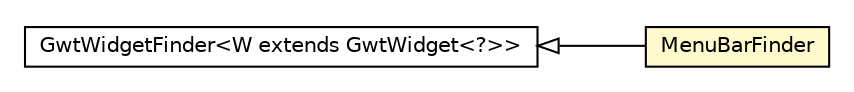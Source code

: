#!/usr/local/bin/dot
#
# Class diagram 
# Generated by UMLGraph version R5_6-24-gf6e263 (http://www.umlgraph.org/)
#

digraph G {
	edge [fontname="Helvetica",fontsize=10,labelfontname="Helvetica",labelfontsize=10];
	node [fontname="Helvetica",fontsize=10,shape=plaintext];
	nodesep=0.25;
	ranksep=0.5;
	rankdir=LR;
	// org.senchalabs.gwt.gwtdriver.gxt.models.MenuBar.MenuBarFinder
	c395 [label=<<table title="org.senchalabs.gwt.gwtdriver.gxt.models.MenuBar.MenuBarFinder" border="0" cellborder="1" cellspacing="0" cellpadding="2" port="p" bgcolor="lemonChiffon" href="./MenuBar.MenuBarFinder.html">
		<tr><td><table border="0" cellspacing="0" cellpadding="1">
<tr><td align="center" balign="center"> MenuBarFinder </td></tr>
		</table></td></tr>
		</table>>, URL="./MenuBar.MenuBarFinder.html", fontname="Helvetica", fontcolor="black", fontsize=10.0];
	//org.senchalabs.gwt.gwtdriver.gxt.models.MenuBar.MenuBarFinder extends org.senchalabs.gwt.gwtdriver.models.GwtWidgetFinder<org.senchalabs.gwt.gwtdriver.gxt.models.MenuBar>
	c407:p -> c395:p [dir=back,arrowtail=empty];
	// org.senchalabs.gwt.gwtdriver.models.GwtWidgetFinder<W extends org.senchalabs.gwt.gwtdriver.models.GwtWidget<?>>
	c407 [label=<<table title="org.senchalabs.gwt.gwtdriver.models.GwtWidgetFinder" border="0" cellborder="1" cellspacing="0" cellpadding="2" port="p" href="http://java.sun.com/j2se/1.4.2/docs/api/org/senchalabs/gwt/gwtdriver/models/GwtWidgetFinder.html">
		<tr><td><table border="0" cellspacing="0" cellpadding="1">
<tr><td align="center" balign="center"> GwtWidgetFinder&lt;W extends GwtWidget&lt;?&gt;&gt; </td></tr>
		</table></td></tr>
		</table>>, URL="http://java.sun.com/j2se/1.4.2/docs/api/org/senchalabs/gwt/gwtdriver/models/GwtWidgetFinder.html", fontname="Helvetica", fontcolor="black", fontsize=10.0];
}

